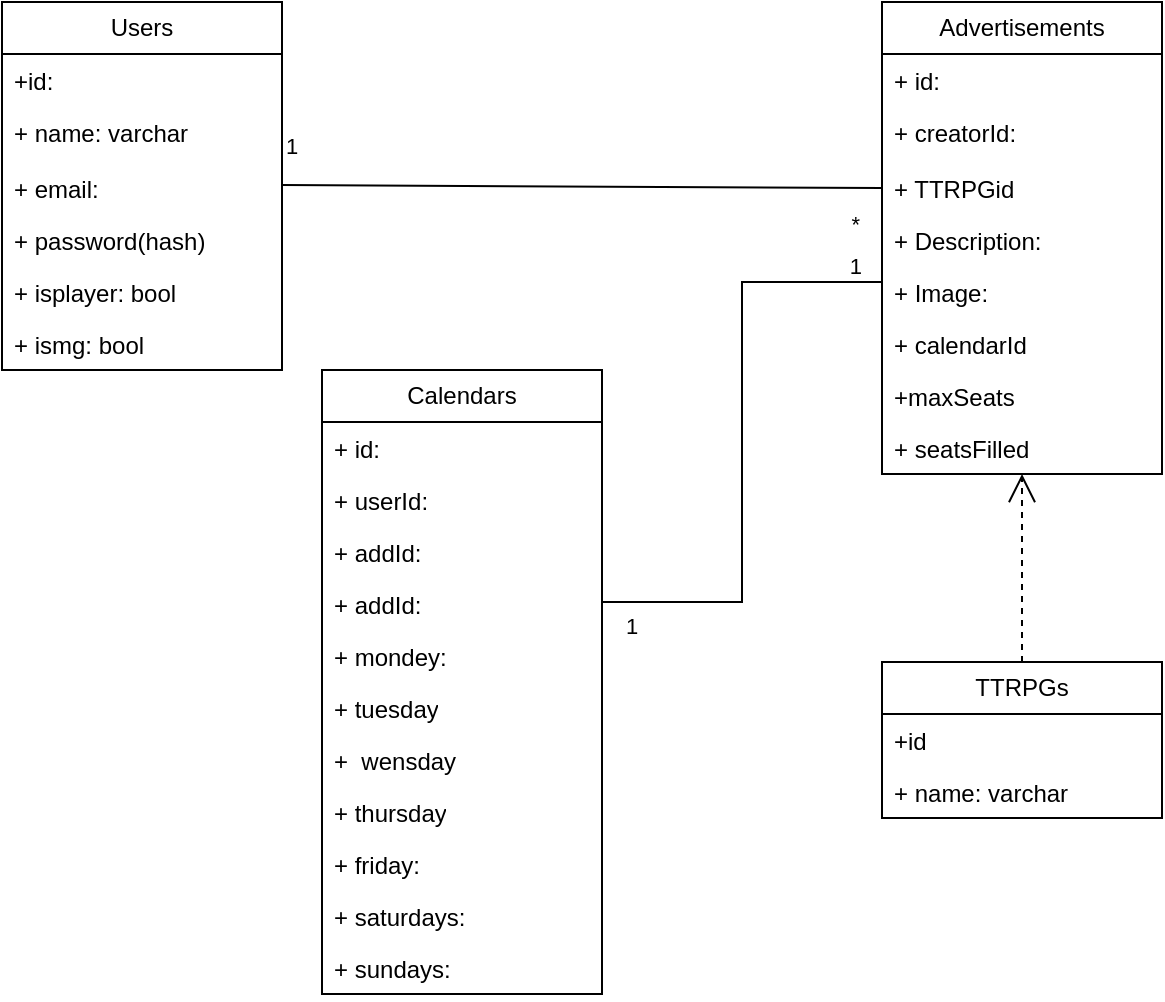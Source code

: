 <mxfile version="25.0.3">
  <diagram name="Page-1" id="c4acf3e9-155e-7222-9cf6-157b1a14988f">
    <mxGraphModel dx="1042" dy="565" grid="1" gridSize="10" guides="1" tooltips="1" connect="1" arrows="1" fold="1" page="1" pageScale="1" pageWidth="850" pageHeight="1100" background="none" math="0" shadow="0">
      <root>
        <mxCell id="0" />
        <mxCell id="1" parent="0" />
        <mxCell id="ypwZUJxXRIvC-giBFZsK-1" value="Users" style="swimlane;fontStyle=0;childLayout=stackLayout;horizontal=1;startSize=26;fillColor=none;horizontalStack=0;resizeParent=1;resizeParentMax=0;resizeLast=0;collapsible=1;marginBottom=0;whiteSpace=wrap;html=1;" vertex="1" parent="1">
          <mxGeometry x="30" y="40" width="140" height="184" as="geometry" />
        </mxCell>
        <mxCell id="ypwZUJxXRIvC-giBFZsK-2" value="+id:&amp;nbsp;" style="text;strokeColor=none;fillColor=none;align=left;verticalAlign=top;spacingLeft=4;spacingRight=4;overflow=hidden;rotatable=0;points=[[0,0.5],[1,0.5]];portConstraint=eastwest;whiteSpace=wrap;html=1;" vertex="1" parent="ypwZUJxXRIvC-giBFZsK-1">
          <mxGeometry y="26" width="140" height="26" as="geometry" />
        </mxCell>
        <mxCell id="ypwZUJxXRIvC-giBFZsK-3" value="+ name: varchar" style="text;strokeColor=none;fillColor=none;align=left;verticalAlign=top;spacingLeft=4;spacingRight=4;overflow=hidden;rotatable=0;points=[[0,0.5],[1,0.5]];portConstraint=eastwest;whiteSpace=wrap;html=1;" vertex="1" parent="ypwZUJxXRIvC-giBFZsK-1">
          <mxGeometry y="52" width="140" height="28" as="geometry" />
        </mxCell>
        <mxCell id="ypwZUJxXRIvC-giBFZsK-4" value="+ email:&amp;nbsp;" style="text;strokeColor=none;fillColor=none;align=left;verticalAlign=top;spacingLeft=4;spacingRight=4;overflow=hidden;rotatable=0;points=[[0,0.5],[1,0.5]];portConstraint=eastwest;whiteSpace=wrap;html=1;" vertex="1" parent="ypwZUJxXRIvC-giBFZsK-1">
          <mxGeometry y="80" width="140" height="26" as="geometry" />
        </mxCell>
        <mxCell id="ypwZUJxXRIvC-giBFZsK-6" value="+ password(hash)" style="text;strokeColor=none;fillColor=none;align=left;verticalAlign=top;spacingLeft=4;spacingRight=4;overflow=hidden;rotatable=0;points=[[0,0.5],[1,0.5]];portConstraint=eastwest;whiteSpace=wrap;html=1;" vertex="1" parent="ypwZUJxXRIvC-giBFZsK-1">
          <mxGeometry y="106" width="140" height="26" as="geometry" />
        </mxCell>
        <mxCell id="ypwZUJxXRIvC-giBFZsK-8" value="+ isplayer: bool" style="text;strokeColor=none;fillColor=none;align=left;verticalAlign=top;spacingLeft=4;spacingRight=4;overflow=hidden;rotatable=0;points=[[0,0.5],[1,0.5]];portConstraint=eastwest;whiteSpace=wrap;html=1;" vertex="1" parent="ypwZUJxXRIvC-giBFZsK-1">
          <mxGeometry y="132" width="140" height="26" as="geometry" />
        </mxCell>
        <mxCell id="ypwZUJxXRIvC-giBFZsK-9" value="+ ismg: bool" style="text;strokeColor=none;fillColor=none;align=left;verticalAlign=top;spacingLeft=4;spacingRight=4;overflow=hidden;rotatable=0;points=[[0,0.5],[1,0.5]];portConstraint=eastwest;whiteSpace=wrap;html=1;" vertex="1" parent="ypwZUJxXRIvC-giBFZsK-1">
          <mxGeometry y="158" width="140" height="26" as="geometry" />
        </mxCell>
        <mxCell id="ypwZUJxXRIvC-giBFZsK-10" value="TTRPGs" style="swimlane;fontStyle=0;childLayout=stackLayout;horizontal=1;startSize=26;fillColor=none;horizontalStack=0;resizeParent=1;resizeParentMax=0;resizeLast=0;collapsible=1;marginBottom=0;whiteSpace=wrap;html=1;" vertex="1" parent="1">
          <mxGeometry x="470" y="370" width="140" height="78" as="geometry" />
        </mxCell>
        <mxCell id="ypwZUJxXRIvC-giBFZsK-11" value="+id" style="text;strokeColor=none;fillColor=none;align=left;verticalAlign=top;spacingLeft=4;spacingRight=4;overflow=hidden;rotatable=0;points=[[0,0.5],[1,0.5]];portConstraint=eastwest;whiteSpace=wrap;html=1;" vertex="1" parent="ypwZUJxXRIvC-giBFZsK-10">
          <mxGeometry y="26" width="140" height="26" as="geometry" />
        </mxCell>
        <mxCell id="ypwZUJxXRIvC-giBFZsK-12" value="+ name: varchar" style="text;strokeColor=none;fillColor=none;align=left;verticalAlign=top;spacingLeft=4;spacingRight=4;overflow=hidden;rotatable=0;points=[[0,0.5],[1,0.5]];portConstraint=eastwest;whiteSpace=wrap;html=1;" vertex="1" parent="ypwZUJxXRIvC-giBFZsK-10">
          <mxGeometry y="52" width="140" height="26" as="geometry" />
        </mxCell>
        <mxCell id="ypwZUJxXRIvC-giBFZsK-14" value="Advertisements" style="swimlane;fontStyle=0;childLayout=stackLayout;horizontal=1;startSize=26;fillColor=none;horizontalStack=0;resizeParent=1;resizeParentMax=0;resizeLast=0;collapsible=1;marginBottom=0;whiteSpace=wrap;html=1;" vertex="1" parent="1">
          <mxGeometry x="470" y="40" width="140" height="236" as="geometry" />
        </mxCell>
        <mxCell id="ypwZUJxXRIvC-giBFZsK-15" value="+ id:&amp;nbsp;" style="text;strokeColor=none;fillColor=none;align=left;verticalAlign=top;spacingLeft=4;spacingRight=4;overflow=hidden;rotatable=0;points=[[0,0.5],[1,0.5]];portConstraint=eastwest;whiteSpace=wrap;html=1;" vertex="1" parent="ypwZUJxXRIvC-giBFZsK-14">
          <mxGeometry y="26" width="140" height="26" as="geometry" />
        </mxCell>
        <mxCell id="ypwZUJxXRIvC-giBFZsK-16" value="+ creatorId:" style="text;strokeColor=none;fillColor=none;align=left;verticalAlign=top;spacingLeft=4;spacingRight=4;overflow=hidden;rotatable=0;points=[[0,0.5],[1,0.5]];portConstraint=eastwest;whiteSpace=wrap;html=1;" vertex="1" parent="ypwZUJxXRIvC-giBFZsK-14">
          <mxGeometry y="52" width="140" height="28" as="geometry" />
        </mxCell>
        <mxCell id="ypwZUJxXRIvC-giBFZsK-17" value="+ TTRPGid" style="text;strokeColor=none;fillColor=none;align=left;verticalAlign=top;spacingLeft=4;spacingRight=4;overflow=hidden;rotatable=0;points=[[0,0.5],[1,0.5]];portConstraint=eastwest;whiteSpace=wrap;html=1;" vertex="1" parent="ypwZUJxXRIvC-giBFZsK-14">
          <mxGeometry y="80" width="140" height="26" as="geometry" />
        </mxCell>
        <mxCell id="ypwZUJxXRIvC-giBFZsK-18" value="+ Description:" style="text;strokeColor=none;fillColor=none;align=left;verticalAlign=top;spacingLeft=4;spacingRight=4;overflow=hidden;rotatable=0;points=[[0,0.5],[1,0.5]];portConstraint=eastwest;whiteSpace=wrap;html=1;" vertex="1" parent="ypwZUJxXRIvC-giBFZsK-14">
          <mxGeometry y="106" width="140" height="26" as="geometry" />
        </mxCell>
        <mxCell id="ypwZUJxXRIvC-giBFZsK-19" value="+ Image:&amp;nbsp;" style="text;strokeColor=none;fillColor=none;align=left;verticalAlign=top;spacingLeft=4;spacingRight=4;overflow=hidden;rotatable=0;points=[[0,0.5],[1,0.5]];portConstraint=eastwest;whiteSpace=wrap;html=1;" vertex="1" parent="ypwZUJxXRIvC-giBFZsK-14">
          <mxGeometry y="132" width="140" height="26" as="geometry" />
        </mxCell>
        <mxCell id="ypwZUJxXRIvC-giBFZsK-20" value="+ calendarId" style="text;strokeColor=none;fillColor=none;align=left;verticalAlign=top;spacingLeft=4;spacingRight=4;overflow=hidden;rotatable=0;points=[[0,0.5],[1,0.5]];portConstraint=eastwest;whiteSpace=wrap;html=1;" vertex="1" parent="ypwZUJxXRIvC-giBFZsK-14">
          <mxGeometry y="158" width="140" height="26" as="geometry" />
        </mxCell>
        <mxCell id="ypwZUJxXRIvC-giBFZsK-21" value="+maxSeats" style="text;strokeColor=none;fillColor=none;align=left;verticalAlign=top;spacingLeft=4;spacingRight=4;overflow=hidden;rotatable=0;points=[[0,0.5],[1,0.5]];portConstraint=eastwest;whiteSpace=wrap;html=1;" vertex="1" parent="ypwZUJxXRIvC-giBFZsK-14">
          <mxGeometry y="184" width="140" height="26" as="geometry" />
        </mxCell>
        <mxCell id="ypwZUJxXRIvC-giBFZsK-22" value="+ seatsFilled" style="text;strokeColor=none;fillColor=none;align=left;verticalAlign=top;spacingLeft=4;spacingRight=4;overflow=hidden;rotatable=0;points=[[0,0.5],[1,0.5]];portConstraint=eastwest;whiteSpace=wrap;html=1;" vertex="1" parent="ypwZUJxXRIvC-giBFZsK-14">
          <mxGeometry y="210" width="140" height="26" as="geometry" />
        </mxCell>
        <mxCell id="ypwZUJxXRIvC-giBFZsK-24" value="Calendars" style="swimlane;fontStyle=0;childLayout=stackLayout;horizontal=1;startSize=26;fillColor=none;horizontalStack=0;resizeParent=1;resizeParentMax=0;resizeLast=0;collapsible=1;marginBottom=0;whiteSpace=wrap;html=1;" vertex="1" parent="1">
          <mxGeometry x="190" y="224" width="140" height="312" as="geometry" />
        </mxCell>
        <mxCell id="ypwZUJxXRIvC-giBFZsK-25" value="+ id:" style="text;strokeColor=none;fillColor=none;align=left;verticalAlign=top;spacingLeft=4;spacingRight=4;overflow=hidden;rotatable=0;points=[[0,0.5],[1,0.5]];portConstraint=eastwest;whiteSpace=wrap;html=1;" vertex="1" parent="ypwZUJxXRIvC-giBFZsK-24">
          <mxGeometry y="26" width="140" height="26" as="geometry" />
        </mxCell>
        <mxCell id="ypwZUJxXRIvC-giBFZsK-26" value="+ userId:" style="text;strokeColor=none;fillColor=none;align=left;verticalAlign=top;spacingLeft=4;spacingRight=4;overflow=hidden;rotatable=0;points=[[0,0.5],[1,0.5]];portConstraint=eastwest;whiteSpace=wrap;html=1;" vertex="1" parent="ypwZUJxXRIvC-giBFZsK-24">
          <mxGeometry y="52" width="140" height="26" as="geometry" />
        </mxCell>
        <mxCell id="ypwZUJxXRIvC-giBFZsK-27" value="+ addId:&amp;nbsp;" style="text;strokeColor=none;fillColor=none;align=left;verticalAlign=top;spacingLeft=4;spacingRight=4;overflow=hidden;rotatable=0;points=[[0,0.5],[1,0.5]];portConstraint=eastwest;whiteSpace=wrap;html=1;" vertex="1" parent="ypwZUJxXRIvC-giBFZsK-24">
          <mxGeometry y="78" width="140" height="26" as="geometry" />
        </mxCell>
        <mxCell id="ypwZUJxXRIvC-giBFZsK-29" value="+ addId:&amp;nbsp;" style="text;strokeColor=none;fillColor=none;align=left;verticalAlign=top;spacingLeft=4;spacingRight=4;overflow=hidden;rotatable=0;points=[[0,0.5],[1,0.5]];portConstraint=eastwest;whiteSpace=wrap;html=1;" vertex="1" parent="ypwZUJxXRIvC-giBFZsK-24">
          <mxGeometry y="104" width="140" height="26" as="geometry" />
        </mxCell>
        <mxCell id="ypwZUJxXRIvC-giBFZsK-30" value="+ mondey:" style="text;strokeColor=none;fillColor=none;align=left;verticalAlign=top;spacingLeft=4;spacingRight=4;overflow=hidden;rotatable=0;points=[[0,0.5],[1,0.5]];portConstraint=eastwest;whiteSpace=wrap;html=1;" vertex="1" parent="ypwZUJxXRIvC-giBFZsK-24">
          <mxGeometry y="130" width="140" height="26" as="geometry" />
        </mxCell>
        <mxCell id="ypwZUJxXRIvC-giBFZsK-31" value="+ tuesday" style="text;strokeColor=none;fillColor=none;align=left;verticalAlign=top;spacingLeft=4;spacingRight=4;overflow=hidden;rotatable=0;points=[[0,0.5],[1,0.5]];portConstraint=eastwest;whiteSpace=wrap;html=1;" vertex="1" parent="ypwZUJxXRIvC-giBFZsK-24">
          <mxGeometry y="156" width="140" height="26" as="geometry" />
        </mxCell>
        <mxCell id="ypwZUJxXRIvC-giBFZsK-32" value="+&amp;nbsp; wensday" style="text;strokeColor=none;fillColor=none;align=left;verticalAlign=top;spacingLeft=4;spacingRight=4;overflow=hidden;rotatable=0;points=[[0,0.5],[1,0.5]];portConstraint=eastwest;whiteSpace=wrap;html=1;" vertex="1" parent="ypwZUJxXRIvC-giBFZsK-24">
          <mxGeometry y="182" width="140" height="26" as="geometry" />
        </mxCell>
        <mxCell id="ypwZUJxXRIvC-giBFZsK-33" value="+ thursday" style="text;strokeColor=none;fillColor=none;align=left;verticalAlign=top;spacingLeft=4;spacingRight=4;overflow=hidden;rotatable=0;points=[[0,0.5],[1,0.5]];portConstraint=eastwest;whiteSpace=wrap;html=1;" vertex="1" parent="ypwZUJxXRIvC-giBFZsK-24">
          <mxGeometry y="208" width="140" height="26" as="geometry" />
        </mxCell>
        <mxCell id="ypwZUJxXRIvC-giBFZsK-34" value="+ friday:&amp;nbsp;" style="text;strokeColor=none;fillColor=none;align=left;verticalAlign=top;spacingLeft=4;spacingRight=4;overflow=hidden;rotatable=0;points=[[0,0.5],[1,0.5]];portConstraint=eastwest;whiteSpace=wrap;html=1;" vertex="1" parent="ypwZUJxXRIvC-giBFZsK-24">
          <mxGeometry y="234" width="140" height="26" as="geometry" />
        </mxCell>
        <mxCell id="ypwZUJxXRIvC-giBFZsK-35" value="+ saturdays:" style="text;strokeColor=none;fillColor=none;align=left;verticalAlign=top;spacingLeft=4;spacingRight=4;overflow=hidden;rotatable=0;points=[[0,0.5],[1,0.5]];portConstraint=eastwest;whiteSpace=wrap;html=1;" vertex="1" parent="ypwZUJxXRIvC-giBFZsK-24">
          <mxGeometry y="260" width="140" height="26" as="geometry" />
        </mxCell>
        <mxCell id="ypwZUJxXRIvC-giBFZsK-36" value="+ sundays:&amp;nbsp;" style="text;strokeColor=none;fillColor=none;align=left;verticalAlign=top;spacingLeft=4;spacingRight=4;overflow=hidden;rotatable=0;points=[[0,0.5],[1,0.5]];portConstraint=eastwest;whiteSpace=wrap;html=1;" vertex="1" parent="ypwZUJxXRIvC-giBFZsK-24">
          <mxGeometry y="286" width="140" height="26" as="geometry" />
        </mxCell>
        <mxCell id="ypwZUJxXRIvC-giBFZsK-50" value="" style="endArrow=none;html=1;rounded=0;entryX=0;entryY=0.5;entryDx=0;entryDy=0;" edge="1" parent="1" target="ypwZUJxXRIvC-giBFZsK-17">
          <mxGeometry relative="1" as="geometry">
            <mxPoint x="170" y="131.5" as="sourcePoint" />
            <mxPoint x="330" y="131.5" as="targetPoint" />
          </mxGeometry>
        </mxCell>
        <mxCell id="ypwZUJxXRIvC-giBFZsK-51" value="1" style="edgeLabel;resizable=0;html=1;align=left;verticalAlign=bottom;" connectable="0" vertex="1" parent="ypwZUJxXRIvC-giBFZsK-50">
          <mxGeometry x="-1" relative="1" as="geometry">
            <mxPoint y="-11" as="offset" />
          </mxGeometry>
        </mxCell>
        <mxCell id="ypwZUJxXRIvC-giBFZsK-52" value="*" style="edgeLabel;resizable=0;html=1;align=right;verticalAlign=bottom;" connectable="0" vertex="1" parent="ypwZUJxXRIvC-giBFZsK-50">
          <mxGeometry x="1" relative="1" as="geometry">
            <mxPoint x="-10" y="27" as="offset" />
          </mxGeometry>
        </mxCell>
        <mxCell id="ypwZUJxXRIvC-giBFZsK-56" value="" style="endArrow=none;html=1;edgeStyle=orthogonalEdgeStyle;rounded=0;exitX=1;exitY=0.5;exitDx=0;exitDy=0;" edge="1" parent="1" source="ypwZUJxXRIvC-giBFZsK-29">
          <mxGeometry relative="1" as="geometry">
            <mxPoint x="370" y="340" as="sourcePoint" />
            <mxPoint x="470" y="180" as="targetPoint" />
            <Array as="points">
              <mxPoint x="330" y="340" />
              <mxPoint x="400" y="340" />
              <mxPoint x="400" y="180" />
            </Array>
          </mxGeometry>
        </mxCell>
        <mxCell id="ypwZUJxXRIvC-giBFZsK-57" value="1" style="edgeLabel;resizable=0;html=1;align=left;verticalAlign=bottom;" connectable="0" vertex="1" parent="ypwZUJxXRIvC-giBFZsK-56">
          <mxGeometry x="-1" relative="1" as="geometry">
            <mxPoint x="10" y="19" as="offset" />
          </mxGeometry>
        </mxCell>
        <mxCell id="ypwZUJxXRIvC-giBFZsK-58" value="1" style="edgeLabel;resizable=0;html=1;align=right;verticalAlign=bottom;" connectable="0" vertex="1" parent="ypwZUJxXRIvC-giBFZsK-56">
          <mxGeometry x="1" relative="1" as="geometry">
            <mxPoint x="-10" as="offset" />
          </mxGeometry>
        </mxCell>
        <mxCell id="ypwZUJxXRIvC-giBFZsK-59" value="" style="endArrow=open;endSize=12;dashed=1;html=1;rounded=0;exitX=0.5;exitY=0;exitDx=0;exitDy=0;" edge="1" parent="1" source="ypwZUJxXRIvC-giBFZsK-10" target="ypwZUJxXRIvC-giBFZsK-22">
          <mxGeometry width="160" relative="1" as="geometry">
            <mxPoint x="340" y="280" as="sourcePoint" />
            <mxPoint x="540" y="290" as="targetPoint" />
            <Array as="points">
              <mxPoint x="540" y="340" />
            </Array>
          </mxGeometry>
        </mxCell>
      </root>
    </mxGraphModel>
  </diagram>
</mxfile>
